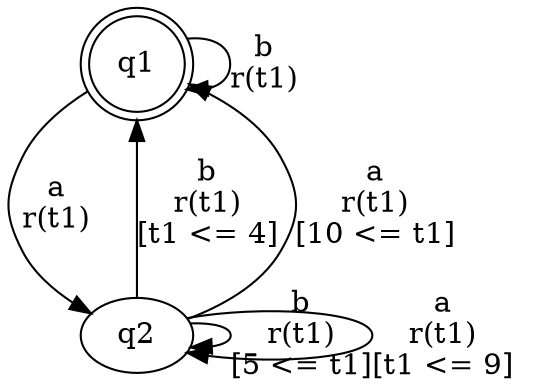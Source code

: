 digraph "tests_1/test1/solution201/solution" {
	q1[label=q1 shape=doublecircle]
	q2[label=q2]
	q1 -> q1[label="b\nr(t1)\n"]
	q1 -> q2[label="a\nr(t1)\n"]
	q2 -> q1[label="b\nr(t1)\n[t1 <= 4]"]
	q2 -> q2[label="b\nr(t1)\n[5 <= t1]"]
	q2 -> q2[label="a\nr(t1)\n[t1 <= 9]"]
	q2 -> q1[label="a\nr(t1)\n[10 <= t1]"]
}

